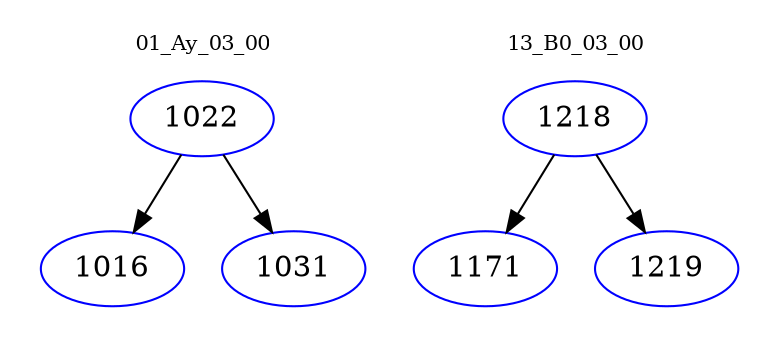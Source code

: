 digraph{
subgraph cluster_0 {
color = white
label = "01_Ay_03_00";
fontsize=10;
T0_1022 [label="1022", color="blue"]
T0_1022 -> T0_1016 [color="black"]
T0_1016 [label="1016", color="blue"]
T0_1022 -> T0_1031 [color="black"]
T0_1031 [label="1031", color="blue"]
}
subgraph cluster_1 {
color = white
label = "13_B0_03_00";
fontsize=10;
T1_1218 [label="1218", color="blue"]
T1_1218 -> T1_1171 [color="black"]
T1_1171 [label="1171", color="blue"]
T1_1218 -> T1_1219 [color="black"]
T1_1219 [label="1219", color="blue"]
}
}
